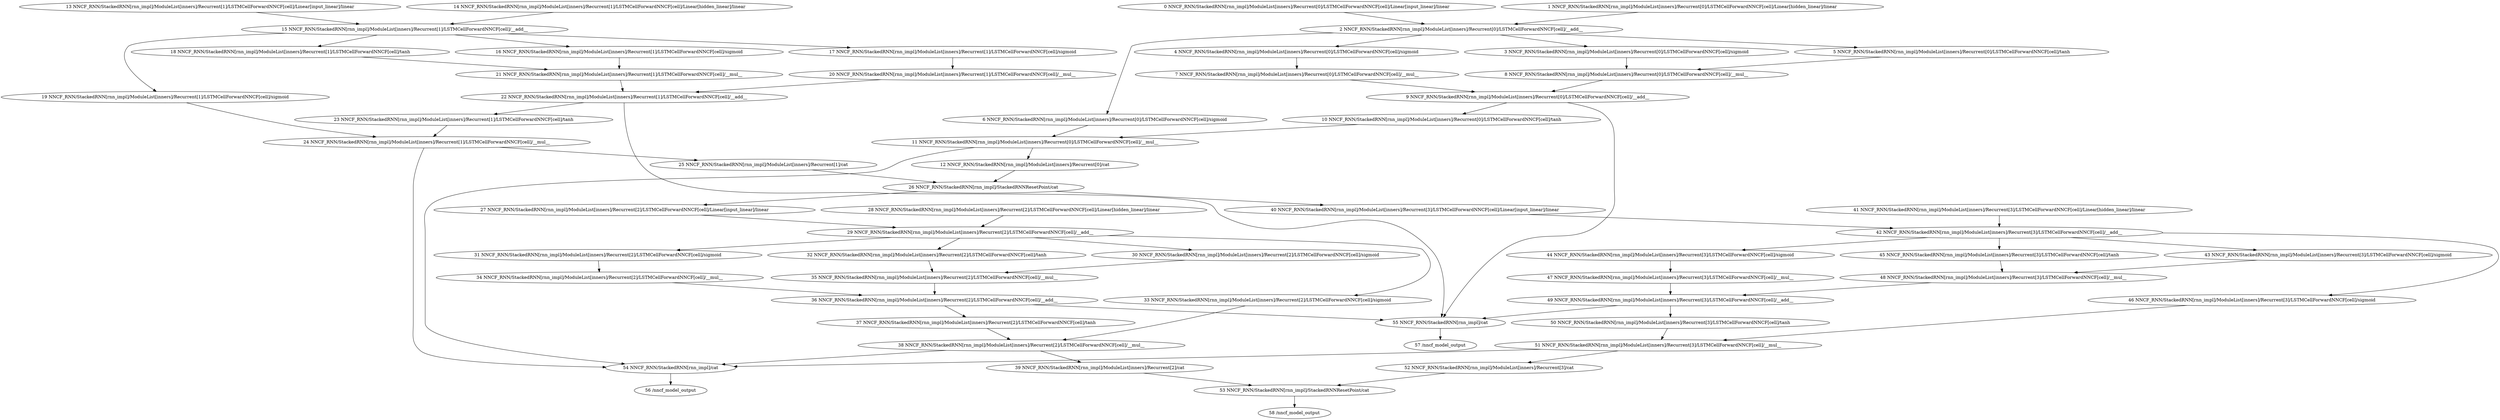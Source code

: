 strict digraph  {
"0 NNCF_RNN/StackedRNN[rnn_impl]/ModuleList[inners]/Recurrent[0]/LSTMCellForwardNNCF[cell]/Linear[input_linear]/linear" [id=0, scope="NNCF_RNN/StackedRNN[rnn_impl]/ModuleList[inners]/Recurrent[0]/LSTMCellForwardNNCF[cell]/Linear[input_linear]", type=linear];
"1 NNCF_RNN/StackedRNN[rnn_impl]/ModuleList[inners]/Recurrent[0]/LSTMCellForwardNNCF[cell]/Linear[hidden_linear]/linear" [id=1, scope="NNCF_RNN/StackedRNN[rnn_impl]/ModuleList[inners]/Recurrent[0]/LSTMCellForwardNNCF[cell]/Linear[hidden_linear]", type=linear];
"2 NNCF_RNN/StackedRNN[rnn_impl]/ModuleList[inners]/Recurrent[0]/LSTMCellForwardNNCF[cell]/__add__" [id=2, scope="NNCF_RNN/StackedRNN[rnn_impl]/ModuleList[inners]/Recurrent[0]/LSTMCellForwardNNCF[cell]", type=__add__];
"3 NNCF_RNN/StackedRNN[rnn_impl]/ModuleList[inners]/Recurrent[0]/LSTMCellForwardNNCF[cell]/sigmoid" [id=3, scope="NNCF_RNN/StackedRNN[rnn_impl]/ModuleList[inners]/Recurrent[0]/LSTMCellForwardNNCF[cell]", type=sigmoid];
"4 NNCF_RNN/StackedRNN[rnn_impl]/ModuleList[inners]/Recurrent[0]/LSTMCellForwardNNCF[cell]/sigmoid" [id=4, scope="NNCF_RNN/StackedRNN[rnn_impl]/ModuleList[inners]/Recurrent[0]/LSTMCellForwardNNCF[cell]", type=sigmoid];
"5 NNCF_RNN/StackedRNN[rnn_impl]/ModuleList[inners]/Recurrent[0]/LSTMCellForwardNNCF[cell]/tanh" [id=5, scope="NNCF_RNN/StackedRNN[rnn_impl]/ModuleList[inners]/Recurrent[0]/LSTMCellForwardNNCF[cell]", type=tanh];
"6 NNCF_RNN/StackedRNN[rnn_impl]/ModuleList[inners]/Recurrent[0]/LSTMCellForwardNNCF[cell]/sigmoid" [id=6, scope="NNCF_RNN/StackedRNN[rnn_impl]/ModuleList[inners]/Recurrent[0]/LSTMCellForwardNNCF[cell]", type=sigmoid];
"7 NNCF_RNN/StackedRNN[rnn_impl]/ModuleList[inners]/Recurrent[0]/LSTMCellForwardNNCF[cell]/__mul__" [id=7, scope="NNCF_RNN/StackedRNN[rnn_impl]/ModuleList[inners]/Recurrent[0]/LSTMCellForwardNNCF[cell]", type=__mul__];
"8 NNCF_RNN/StackedRNN[rnn_impl]/ModuleList[inners]/Recurrent[0]/LSTMCellForwardNNCF[cell]/__mul__" [id=8, scope="NNCF_RNN/StackedRNN[rnn_impl]/ModuleList[inners]/Recurrent[0]/LSTMCellForwardNNCF[cell]", type=__mul__];
"9 NNCF_RNN/StackedRNN[rnn_impl]/ModuleList[inners]/Recurrent[0]/LSTMCellForwardNNCF[cell]/__add__" [id=9, scope="NNCF_RNN/StackedRNN[rnn_impl]/ModuleList[inners]/Recurrent[0]/LSTMCellForwardNNCF[cell]", type=__add__];
"10 NNCF_RNN/StackedRNN[rnn_impl]/ModuleList[inners]/Recurrent[0]/LSTMCellForwardNNCF[cell]/tanh" [id=10, scope="NNCF_RNN/StackedRNN[rnn_impl]/ModuleList[inners]/Recurrent[0]/LSTMCellForwardNNCF[cell]", type=tanh];
"11 NNCF_RNN/StackedRNN[rnn_impl]/ModuleList[inners]/Recurrent[0]/LSTMCellForwardNNCF[cell]/__mul__" [id=11, scope="NNCF_RNN/StackedRNN[rnn_impl]/ModuleList[inners]/Recurrent[0]/LSTMCellForwardNNCF[cell]", type=__mul__];
"12 NNCF_RNN/StackedRNN[rnn_impl]/ModuleList[inners]/Recurrent[0]/cat" [id=12, scope="NNCF_RNN/StackedRNN[rnn_impl]/ModuleList[inners]/Recurrent[0]", type=cat];
"13 NNCF_RNN/StackedRNN[rnn_impl]/ModuleList[inners]/Recurrent[1]/LSTMCellForwardNNCF[cell]/Linear[input_linear]/linear" [id=13, scope="NNCF_RNN/StackedRNN[rnn_impl]/ModuleList[inners]/Recurrent[1]/LSTMCellForwardNNCF[cell]/Linear[input_linear]", type=linear];
"14 NNCF_RNN/StackedRNN[rnn_impl]/ModuleList[inners]/Recurrent[1]/LSTMCellForwardNNCF[cell]/Linear[hidden_linear]/linear" [id=14, scope="NNCF_RNN/StackedRNN[rnn_impl]/ModuleList[inners]/Recurrent[1]/LSTMCellForwardNNCF[cell]/Linear[hidden_linear]", type=linear];
"15 NNCF_RNN/StackedRNN[rnn_impl]/ModuleList[inners]/Recurrent[1]/LSTMCellForwardNNCF[cell]/__add__" [id=15, scope="NNCF_RNN/StackedRNN[rnn_impl]/ModuleList[inners]/Recurrent[1]/LSTMCellForwardNNCF[cell]", type=__add__];
"16 NNCF_RNN/StackedRNN[rnn_impl]/ModuleList[inners]/Recurrent[1]/LSTMCellForwardNNCF[cell]/sigmoid" [id=16, scope="NNCF_RNN/StackedRNN[rnn_impl]/ModuleList[inners]/Recurrent[1]/LSTMCellForwardNNCF[cell]", type=sigmoid];
"17 NNCF_RNN/StackedRNN[rnn_impl]/ModuleList[inners]/Recurrent[1]/LSTMCellForwardNNCF[cell]/sigmoid" [id=17, scope="NNCF_RNN/StackedRNN[rnn_impl]/ModuleList[inners]/Recurrent[1]/LSTMCellForwardNNCF[cell]", type=sigmoid];
"18 NNCF_RNN/StackedRNN[rnn_impl]/ModuleList[inners]/Recurrent[1]/LSTMCellForwardNNCF[cell]/tanh" [id=18, scope="NNCF_RNN/StackedRNN[rnn_impl]/ModuleList[inners]/Recurrent[1]/LSTMCellForwardNNCF[cell]", type=tanh];
"19 NNCF_RNN/StackedRNN[rnn_impl]/ModuleList[inners]/Recurrent[1]/LSTMCellForwardNNCF[cell]/sigmoid" [id=19, scope="NNCF_RNN/StackedRNN[rnn_impl]/ModuleList[inners]/Recurrent[1]/LSTMCellForwardNNCF[cell]", type=sigmoid];
"20 NNCF_RNN/StackedRNN[rnn_impl]/ModuleList[inners]/Recurrent[1]/LSTMCellForwardNNCF[cell]/__mul__" [id=20, scope="NNCF_RNN/StackedRNN[rnn_impl]/ModuleList[inners]/Recurrent[1]/LSTMCellForwardNNCF[cell]", type=__mul__];
"21 NNCF_RNN/StackedRNN[rnn_impl]/ModuleList[inners]/Recurrent[1]/LSTMCellForwardNNCF[cell]/__mul__" [id=21, scope="NNCF_RNN/StackedRNN[rnn_impl]/ModuleList[inners]/Recurrent[1]/LSTMCellForwardNNCF[cell]", type=__mul__];
"22 NNCF_RNN/StackedRNN[rnn_impl]/ModuleList[inners]/Recurrent[1]/LSTMCellForwardNNCF[cell]/__add__" [id=22, scope="NNCF_RNN/StackedRNN[rnn_impl]/ModuleList[inners]/Recurrent[1]/LSTMCellForwardNNCF[cell]", type=__add__];
"23 NNCF_RNN/StackedRNN[rnn_impl]/ModuleList[inners]/Recurrent[1]/LSTMCellForwardNNCF[cell]/tanh" [id=23, scope="NNCF_RNN/StackedRNN[rnn_impl]/ModuleList[inners]/Recurrent[1]/LSTMCellForwardNNCF[cell]", type=tanh];
"24 NNCF_RNN/StackedRNN[rnn_impl]/ModuleList[inners]/Recurrent[1]/LSTMCellForwardNNCF[cell]/__mul__" [id=24, scope="NNCF_RNN/StackedRNN[rnn_impl]/ModuleList[inners]/Recurrent[1]/LSTMCellForwardNNCF[cell]", type=__mul__];
"25 NNCF_RNN/StackedRNN[rnn_impl]/ModuleList[inners]/Recurrent[1]/cat" [id=25, scope="NNCF_RNN/StackedRNN[rnn_impl]/ModuleList[inners]/Recurrent[1]", type=cat];
"26 NNCF_RNN/StackedRNN[rnn_impl]/StackedRNNResetPoint/cat" [id=26, scope="NNCF_RNN/StackedRNN[rnn_impl]/StackedRNNResetPoint", type=cat];
"27 NNCF_RNN/StackedRNN[rnn_impl]/ModuleList[inners]/Recurrent[2]/LSTMCellForwardNNCF[cell]/Linear[input_linear]/linear" [id=27, scope="NNCF_RNN/StackedRNN[rnn_impl]/ModuleList[inners]/Recurrent[2]/LSTMCellForwardNNCF[cell]/Linear[input_linear]", type=linear];
"28 NNCF_RNN/StackedRNN[rnn_impl]/ModuleList[inners]/Recurrent[2]/LSTMCellForwardNNCF[cell]/Linear[hidden_linear]/linear" [id=28, scope="NNCF_RNN/StackedRNN[rnn_impl]/ModuleList[inners]/Recurrent[2]/LSTMCellForwardNNCF[cell]/Linear[hidden_linear]", type=linear];
"29 NNCF_RNN/StackedRNN[rnn_impl]/ModuleList[inners]/Recurrent[2]/LSTMCellForwardNNCF[cell]/__add__" [id=29, scope="NNCF_RNN/StackedRNN[rnn_impl]/ModuleList[inners]/Recurrent[2]/LSTMCellForwardNNCF[cell]", type=__add__];
"30 NNCF_RNN/StackedRNN[rnn_impl]/ModuleList[inners]/Recurrent[2]/LSTMCellForwardNNCF[cell]/sigmoid" [id=30, scope="NNCF_RNN/StackedRNN[rnn_impl]/ModuleList[inners]/Recurrent[2]/LSTMCellForwardNNCF[cell]", type=sigmoid];
"31 NNCF_RNN/StackedRNN[rnn_impl]/ModuleList[inners]/Recurrent[2]/LSTMCellForwardNNCF[cell]/sigmoid" [id=31, scope="NNCF_RNN/StackedRNN[rnn_impl]/ModuleList[inners]/Recurrent[2]/LSTMCellForwardNNCF[cell]", type=sigmoid];
"32 NNCF_RNN/StackedRNN[rnn_impl]/ModuleList[inners]/Recurrent[2]/LSTMCellForwardNNCF[cell]/tanh" [id=32, scope="NNCF_RNN/StackedRNN[rnn_impl]/ModuleList[inners]/Recurrent[2]/LSTMCellForwardNNCF[cell]", type=tanh];
"33 NNCF_RNN/StackedRNN[rnn_impl]/ModuleList[inners]/Recurrent[2]/LSTMCellForwardNNCF[cell]/sigmoid" [id=33, scope="NNCF_RNN/StackedRNN[rnn_impl]/ModuleList[inners]/Recurrent[2]/LSTMCellForwardNNCF[cell]", type=sigmoid];
"34 NNCF_RNN/StackedRNN[rnn_impl]/ModuleList[inners]/Recurrent[2]/LSTMCellForwardNNCF[cell]/__mul__" [id=34, scope="NNCF_RNN/StackedRNN[rnn_impl]/ModuleList[inners]/Recurrent[2]/LSTMCellForwardNNCF[cell]", type=__mul__];
"35 NNCF_RNN/StackedRNN[rnn_impl]/ModuleList[inners]/Recurrent[2]/LSTMCellForwardNNCF[cell]/__mul__" [id=35, scope="NNCF_RNN/StackedRNN[rnn_impl]/ModuleList[inners]/Recurrent[2]/LSTMCellForwardNNCF[cell]", type=__mul__];
"36 NNCF_RNN/StackedRNN[rnn_impl]/ModuleList[inners]/Recurrent[2]/LSTMCellForwardNNCF[cell]/__add__" [id=36, scope="NNCF_RNN/StackedRNN[rnn_impl]/ModuleList[inners]/Recurrent[2]/LSTMCellForwardNNCF[cell]", type=__add__];
"37 NNCF_RNN/StackedRNN[rnn_impl]/ModuleList[inners]/Recurrent[2]/LSTMCellForwardNNCF[cell]/tanh" [id=37, scope="NNCF_RNN/StackedRNN[rnn_impl]/ModuleList[inners]/Recurrent[2]/LSTMCellForwardNNCF[cell]", type=tanh];
"38 NNCF_RNN/StackedRNN[rnn_impl]/ModuleList[inners]/Recurrent[2]/LSTMCellForwardNNCF[cell]/__mul__" [id=38, scope="NNCF_RNN/StackedRNN[rnn_impl]/ModuleList[inners]/Recurrent[2]/LSTMCellForwardNNCF[cell]", type=__mul__];
"39 NNCF_RNN/StackedRNN[rnn_impl]/ModuleList[inners]/Recurrent[2]/cat" [id=39, scope="NNCF_RNN/StackedRNN[rnn_impl]/ModuleList[inners]/Recurrent[2]", type=cat];
"40 NNCF_RNN/StackedRNN[rnn_impl]/ModuleList[inners]/Recurrent[3]/LSTMCellForwardNNCF[cell]/Linear[input_linear]/linear" [id=40, scope="NNCF_RNN/StackedRNN[rnn_impl]/ModuleList[inners]/Recurrent[3]/LSTMCellForwardNNCF[cell]/Linear[input_linear]", type=linear];
"41 NNCF_RNN/StackedRNN[rnn_impl]/ModuleList[inners]/Recurrent[3]/LSTMCellForwardNNCF[cell]/Linear[hidden_linear]/linear" [id=41, scope="NNCF_RNN/StackedRNN[rnn_impl]/ModuleList[inners]/Recurrent[3]/LSTMCellForwardNNCF[cell]/Linear[hidden_linear]", type=linear];
"42 NNCF_RNN/StackedRNN[rnn_impl]/ModuleList[inners]/Recurrent[3]/LSTMCellForwardNNCF[cell]/__add__" [id=42, scope="NNCF_RNN/StackedRNN[rnn_impl]/ModuleList[inners]/Recurrent[3]/LSTMCellForwardNNCF[cell]", type=__add__];
"43 NNCF_RNN/StackedRNN[rnn_impl]/ModuleList[inners]/Recurrent[3]/LSTMCellForwardNNCF[cell]/sigmoid" [id=43, scope="NNCF_RNN/StackedRNN[rnn_impl]/ModuleList[inners]/Recurrent[3]/LSTMCellForwardNNCF[cell]", type=sigmoid];
"44 NNCF_RNN/StackedRNN[rnn_impl]/ModuleList[inners]/Recurrent[3]/LSTMCellForwardNNCF[cell]/sigmoid" [id=44, scope="NNCF_RNN/StackedRNN[rnn_impl]/ModuleList[inners]/Recurrent[3]/LSTMCellForwardNNCF[cell]", type=sigmoid];
"45 NNCF_RNN/StackedRNN[rnn_impl]/ModuleList[inners]/Recurrent[3]/LSTMCellForwardNNCF[cell]/tanh" [id=45, scope="NNCF_RNN/StackedRNN[rnn_impl]/ModuleList[inners]/Recurrent[3]/LSTMCellForwardNNCF[cell]", type=tanh];
"46 NNCF_RNN/StackedRNN[rnn_impl]/ModuleList[inners]/Recurrent[3]/LSTMCellForwardNNCF[cell]/sigmoid" [id=46, scope="NNCF_RNN/StackedRNN[rnn_impl]/ModuleList[inners]/Recurrent[3]/LSTMCellForwardNNCF[cell]", type=sigmoid];
"47 NNCF_RNN/StackedRNN[rnn_impl]/ModuleList[inners]/Recurrent[3]/LSTMCellForwardNNCF[cell]/__mul__" [id=47, scope="NNCF_RNN/StackedRNN[rnn_impl]/ModuleList[inners]/Recurrent[3]/LSTMCellForwardNNCF[cell]", type=__mul__];
"48 NNCF_RNN/StackedRNN[rnn_impl]/ModuleList[inners]/Recurrent[3]/LSTMCellForwardNNCF[cell]/__mul__" [id=48, scope="NNCF_RNN/StackedRNN[rnn_impl]/ModuleList[inners]/Recurrent[3]/LSTMCellForwardNNCF[cell]", type=__mul__];
"49 NNCF_RNN/StackedRNN[rnn_impl]/ModuleList[inners]/Recurrent[3]/LSTMCellForwardNNCF[cell]/__add__" [id=49, scope="NNCF_RNN/StackedRNN[rnn_impl]/ModuleList[inners]/Recurrent[3]/LSTMCellForwardNNCF[cell]", type=__add__];
"50 NNCF_RNN/StackedRNN[rnn_impl]/ModuleList[inners]/Recurrent[3]/LSTMCellForwardNNCF[cell]/tanh" [id=50, scope="NNCF_RNN/StackedRNN[rnn_impl]/ModuleList[inners]/Recurrent[3]/LSTMCellForwardNNCF[cell]", type=tanh];
"51 NNCF_RNN/StackedRNN[rnn_impl]/ModuleList[inners]/Recurrent[3]/LSTMCellForwardNNCF[cell]/__mul__" [id=51, scope="NNCF_RNN/StackedRNN[rnn_impl]/ModuleList[inners]/Recurrent[3]/LSTMCellForwardNNCF[cell]", type=__mul__];
"52 NNCF_RNN/StackedRNN[rnn_impl]/ModuleList[inners]/Recurrent[3]/cat" [id=52, scope="NNCF_RNN/StackedRNN[rnn_impl]/ModuleList[inners]/Recurrent[3]", type=cat];
"53 NNCF_RNN/StackedRNN[rnn_impl]/StackedRNNResetPoint/cat" [id=53, scope="NNCF_RNN/StackedRNN[rnn_impl]/StackedRNNResetPoint", type=cat];
"54 NNCF_RNN/StackedRNN[rnn_impl]/cat" [id=54, scope="NNCF_RNN/StackedRNN[rnn_impl]", type=cat];
"55 NNCF_RNN/StackedRNN[rnn_impl]/cat" [id=55, scope="NNCF_RNN/StackedRNN[rnn_impl]", type=cat];
"56 /nncf_model_output" [id=56, scope="", type=nncf_model_output];
"57 /nncf_model_output" [id=57, scope="", type=nncf_model_output];
"58 /nncf_model_output" [id=58, scope="", type=nncf_model_output];
"0 NNCF_RNN/StackedRNN[rnn_impl]/ModuleList[inners]/Recurrent[0]/LSTMCellForwardNNCF[cell]/Linear[input_linear]/linear" -> "2 NNCF_RNN/StackedRNN[rnn_impl]/ModuleList[inners]/Recurrent[0]/LSTMCellForwardNNCF[cell]/__add__";
"1 NNCF_RNN/StackedRNN[rnn_impl]/ModuleList[inners]/Recurrent[0]/LSTMCellForwardNNCF[cell]/Linear[hidden_linear]/linear" -> "2 NNCF_RNN/StackedRNN[rnn_impl]/ModuleList[inners]/Recurrent[0]/LSTMCellForwardNNCF[cell]/__add__";
"2 NNCF_RNN/StackedRNN[rnn_impl]/ModuleList[inners]/Recurrent[0]/LSTMCellForwardNNCF[cell]/__add__" -> "3 NNCF_RNN/StackedRNN[rnn_impl]/ModuleList[inners]/Recurrent[0]/LSTMCellForwardNNCF[cell]/sigmoid";
"2 NNCF_RNN/StackedRNN[rnn_impl]/ModuleList[inners]/Recurrent[0]/LSTMCellForwardNNCF[cell]/__add__" -> "4 NNCF_RNN/StackedRNN[rnn_impl]/ModuleList[inners]/Recurrent[0]/LSTMCellForwardNNCF[cell]/sigmoid";
"2 NNCF_RNN/StackedRNN[rnn_impl]/ModuleList[inners]/Recurrent[0]/LSTMCellForwardNNCF[cell]/__add__" -> "5 NNCF_RNN/StackedRNN[rnn_impl]/ModuleList[inners]/Recurrent[0]/LSTMCellForwardNNCF[cell]/tanh";
"2 NNCF_RNN/StackedRNN[rnn_impl]/ModuleList[inners]/Recurrent[0]/LSTMCellForwardNNCF[cell]/__add__" -> "6 NNCF_RNN/StackedRNN[rnn_impl]/ModuleList[inners]/Recurrent[0]/LSTMCellForwardNNCF[cell]/sigmoid";
"3 NNCF_RNN/StackedRNN[rnn_impl]/ModuleList[inners]/Recurrent[0]/LSTMCellForwardNNCF[cell]/sigmoid" -> "8 NNCF_RNN/StackedRNN[rnn_impl]/ModuleList[inners]/Recurrent[0]/LSTMCellForwardNNCF[cell]/__mul__";
"4 NNCF_RNN/StackedRNN[rnn_impl]/ModuleList[inners]/Recurrent[0]/LSTMCellForwardNNCF[cell]/sigmoid" -> "7 NNCF_RNN/StackedRNN[rnn_impl]/ModuleList[inners]/Recurrent[0]/LSTMCellForwardNNCF[cell]/__mul__";
"5 NNCF_RNN/StackedRNN[rnn_impl]/ModuleList[inners]/Recurrent[0]/LSTMCellForwardNNCF[cell]/tanh" -> "8 NNCF_RNN/StackedRNN[rnn_impl]/ModuleList[inners]/Recurrent[0]/LSTMCellForwardNNCF[cell]/__mul__";
"7 NNCF_RNN/StackedRNN[rnn_impl]/ModuleList[inners]/Recurrent[0]/LSTMCellForwardNNCF[cell]/__mul__" -> "9 NNCF_RNN/StackedRNN[rnn_impl]/ModuleList[inners]/Recurrent[0]/LSTMCellForwardNNCF[cell]/__add__";
"8 NNCF_RNN/StackedRNN[rnn_impl]/ModuleList[inners]/Recurrent[0]/LSTMCellForwardNNCF[cell]/__mul__" -> "9 NNCF_RNN/StackedRNN[rnn_impl]/ModuleList[inners]/Recurrent[0]/LSTMCellForwardNNCF[cell]/__add__";
"6 NNCF_RNN/StackedRNN[rnn_impl]/ModuleList[inners]/Recurrent[0]/LSTMCellForwardNNCF[cell]/sigmoid" -> "11 NNCF_RNN/StackedRNN[rnn_impl]/ModuleList[inners]/Recurrent[0]/LSTMCellForwardNNCF[cell]/__mul__";
"9 NNCF_RNN/StackedRNN[rnn_impl]/ModuleList[inners]/Recurrent[0]/LSTMCellForwardNNCF[cell]/__add__" -> "10 NNCF_RNN/StackedRNN[rnn_impl]/ModuleList[inners]/Recurrent[0]/LSTMCellForwardNNCF[cell]/tanh";
"9 NNCF_RNN/StackedRNN[rnn_impl]/ModuleList[inners]/Recurrent[0]/LSTMCellForwardNNCF[cell]/__add__" -> "55 NNCF_RNN/StackedRNN[rnn_impl]/cat";
"10 NNCF_RNN/StackedRNN[rnn_impl]/ModuleList[inners]/Recurrent[0]/LSTMCellForwardNNCF[cell]/tanh" -> "11 NNCF_RNN/StackedRNN[rnn_impl]/ModuleList[inners]/Recurrent[0]/LSTMCellForwardNNCF[cell]/__mul__";
"11 NNCF_RNN/StackedRNN[rnn_impl]/ModuleList[inners]/Recurrent[0]/LSTMCellForwardNNCF[cell]/__mul__" -> "12 NNCF_RNN/StackedRNN[rnn_impl]/ModuleList[inners]/Recurrent[0]/cat";
"11 NNCF_RNN/StackedRNN[rnn_impl]/ModuleList[inners]/Recurrent[0]/LSTMCellForwardNNCF[cell]/__mul__" -> "54 NNCF_RNN/StackedRNN[rnn_impl]/cat";
"12 NNCF_RNN/StackedRNN[rnn_impl]/ModuleList[inners]/Recurrent[0]/cat" -> "26 NNCF_RNN/StackedRNN[rnn_impl]/StackedRNNResetPoint/cat";
"13 NNCF_RNN/StackedRNN[rnn_impl]/ModuleList[inners]/Recurrent[1]/LSTMCellForwardNNCF[cell]/Linear[input_linear]/linear" -> "15 NNCF_RNN/StackedRNN[rnn_impl]/ModuleList[inners]/Recurrent[1]/LSTMCellForwardNNCF[cell]/__add__";
"14 NNCF_RNN/StackedRNN[rnn_impl]/ModuleList[inners]/Recurrent[1]/LSTMCellForwardNNCF[cell]/Linear[hidden_linear]/linear" -> "15 NNCF_RNN/StackedRNN[rnn_impl]/ModuleList[inners]/Recurrent[1]/LSTMCellForwardNNCF[cell]/__add__";
"15 NNCF_RNN/StackedRNN[rnn_impl]/ModuleList[inners]/Recurrent[1]/LSTMCellForwardNNCF[cell]/__add__" -> "16 NNCF_RNN/StackedRNN[rnn_impl]/ModuleList[inners]/Recurrent[1]/LSTMCellForwardNNCF[cell]/sigmoid";
"15 NNCF_RNN/StackedRNN[rnn_impl]/ModuleList[inners]/Recurrent[1]/LSTMCellForwardNNCF[cell]/__add__" -> "17 NNCF_RNN/StackedRNN[rnn_impl]/ModuleList[inners]/Recurrent[1]/LSTMCellForwardNNCF[cell]/sigmoid";
"15 NNCF_RNN/StackedRNN[rnn_impl]/ModuleList[inners]/Recurrent[1]/LSTMCellForwardNNCF[cell]/__add__" -> "18 NNCF_RNN/StackedRNN[rnn_impl]/ModuleList[inners]/Recurrent[1]/LSTMCellForwardNNCF[cell]/tanh";
"15 NNCF_RNN/StackedRNN[rnn_impl]/ModuleList[inners]/Recurrent[1]/LSTMCellForwardNNCF[cell]/__add__" -> "19 NNCF_RNN/StackedRNN[rnn_impl]/ModuleList[inners]/Recurrent[1]/LSTMCellForwardNNCF[cell]/sigmoid";
"16 NNCF_RNN/StackedRNN[rnn_impl]/ModuleList[inners]/Recurrent[1]/LSTMCellForwardNNCF[cell]/sigmoid" -> "21 NNCF_RNN/StackedRNN[rnn_impl]/ModuleList[inners]/Recurrent[1]/LSTMCellForwardNNCF[cell]/__mul__";
"17 NNCF_RNN/StackedRNN[rnn_impl]/ModuleList[inners]/Recurrent[1]/LSTMCellForwardNNCF[cell]/sigmoid" -> "20 NNCF_RNN/StackedRNN[rnn_impl]/ModuleList[inners]/Recurrent[1]/LSTMCellForwardNNCF[cell]/__mul__";
"18 NNCF_RNN/StackedRNN[rnn_impl]/ModuleList[inners]/Recurrent[1]/LSTMCellForwardNNCF[cell]/tanh" -> "21 NNCF_RNN/StackedRNN[rnn_impl]/ModuleList[inners]/Recurrent[1]/LSTMCellForwardNNCF[cell]/__mul__";
"19 NNCF_RNN/StackedRNN[rnn_impl]/ModuleList[inners]/Recurrent[1]/LSTMCellForwardNNCF[cell]/sigmoid" -> "24 NNCF_RNN/StackedRNN[rnn_impl]/ModuleList[inners]/Recurrent[1]/LSTMCellForwardNNCF[cell]/__mul__";
"20 NNCF_RNN/StackedRNN[rnn_impl]/ModuleList[inners]/Recurrent[1]/LSTMCellForwardNNCF[cell]/__mul__" -> "22 NNCF_RNN/StackedRNN[rnn_impl]/ModuleList[inners]/Recurrent[1]/LSTMCellForwardNNCF[cell]/__add__";
"21 NNCF_RNN/StackedRNN[rnn_impl]/ModuleList[inners]/Recurrent[1]/LSTMCellForwardNNCF[cell]/__mul__" -> "22 NNCF_RNN/StackedRNN[rnn_impl]/ModuleList[inners]/Recurrent[1]/LSTMCellForwardNNCF[cell]/__add__";
"22 NNCF_RNN/StackedRNN[rnn_impl]/ModuleList[inners]/Recurrent[1]/LSTMCellForwardNNCF[cell]/__add__" -> "23 NNCF_RNN/StackedRNN[rnn_impl]/ModuleList[inners]/Recurrent[1]/LSTMCellForwardNNCF[cell]/tanh";
"22 NNCF_RNN/StackedRNN[rnn_impl]/ModuleList[inners]/Recurrent[1]/LSTMCellForwardNNCF[cell]/__add__" -> "55 NNCF_RNN/StackedRNN[rnn_impl]/cat";
"23 NNCF_RNN/StackedRNN[rnn_impl]/ModuleList[inners]/Recurrent[1]/LSTMCellForwardNNCF[cell]/tanh" -> "24 NNCF_RNN/StackedRNN[rnn_impl]/ModuleList[inners]/Recurrent[1]/LSTMCellForwardNNCF[cell]/__mul__";
"24 NNCF_RNN/StackedRNN[rnn_impl]/ModuleList[inners]/Recurrent[1]/LSTMCellForwardNNCF[cell]/__mul__" -> "25 NNCF_RNN/StackedRNN[rnn_impl]/ModuleList[inners]/Recurrent[1]/cat";
"24 NNCF_RNN/StackedRNN[rnn_impl]/ModuleList[inners]/Recurrent[1]/LSTMCellForwardNNCF[cell]/__mul__" -> "54 NNCF_RNN/StackedRNN[rnn_impl]/cat";
"25 NNCF_RNN/StackedRNN[rnn_impl]/ModuleList[inners]/Recurrent[1]/cat" -> "26 NNCF_RNN/StackedRNN[rnn_impl]/StackedRNNResetPoint/cat";
"26 NNCF_RNN/StackedRNN[rnn_impl]/StackedRNNResetPoint/cat" -> "27 NNCF_RNN/StackedRNN[rnn_impl]/ModuleList[inners]/Recurrent[2]/LSTMCellForwardNNCF[cell]/Linear[input_linear]/linear";
"26 NNCF_RNN/StackedRNN[rnn_impl]/StackedRNNResetPoint/cat" -> "40 NNCF_RNN/StackedRNN[rnn_impl]/ModuleList[inners]/Recurrent[3]/LSTMCellForwardNNCF[cell]/Linear[input_linear]/linear";
"27 NNCF_RNN/StackedRNN[rnn_impl]/ModuleList[inners]/Recurrent[2]/LSTMCellForwardNNCF[cell]/Linear[input_linear]/linear" -> "29 NNCF_RNN/StackedRNN[rnn_impl]/ModuleList[inners]/Recurrent[2]/LSTMCellForwardNNCF[cell]/__add__";
"28 NNCF_RNN/StackedRNN[rnn_impl]/ModuleList[inners]/Recurrent[2]/LSTMCellForwardNNCF[cell]/Linear[hidden_linear]/linear" -> "29 NNCF_RNN/StackedRNN[rnn_impl]/ModuleList[inners]/Recurrent[2]/LSTMCellForwardNNCF[cell]/__add__";
"29 NNCF_RNN/StackedRNN[rnn_impl]/ModuleList[inners]/Recurrent[2]/LSTMCellForwardNNCF[cell]/__add__" -> "30 NNCF_RNN/StackedRNN[rnn_impl]/ModuleList[inners]/Recurrent[2]/LSTMCellForwardNNCF[cell]/sigmoid";
"29 NNCF_RNN/StackedRNN[rnn_impl]/ModuleList[inners]/Recurrent[2]/LSTMCellForwardNNCF[cell]/__add__" -> "31 NNCF_RNN/StackedRNN[rnn_impl]/ModuleList[inners]/Recurrent[2]/LSTMCellForwardNNCF[cell]/sigmoid";
"29 NNCF_RNN/StackedRNN[rnn_impl]/ModuleList[inners]/Recurrent[2]/LSTMCellForwardNNCF[cell]/__add__" -> "32 NNCF_RNN/StackedRNN[rnn_impl]/ModuleList[inners]/Recurrent[2]/LSTMCellForwardNNCF[cell]/tanh";
"29 NNCF_RNN/StackedRNN[rnn_impl]/ModuleList[inners]/Recurrent[2]/LSTMCellForwardNNCF[cell]/__add__" -> "33 NNCF_RNN/StackedRNN[rnn_impl]/ModuleList[inners]/Recurrent[2]/LSTMCellForwardNNCF[cell]/sigmoid";
"30 NNCF_RNN/StackedRNN[rnn_impl]/ModuleList[inners]/Recurrent[2]/LSTMCellForwardNNCF[cell]/sigmoid" -> "35 NNCF_RNN/StackedRNN[rnn_impl]/ModuleList[inners]/Recurrent[2]/LSTMCellForwardNNCF[cell]/__mul__";
"31 NNCF_RNN/StackedRNN[rnn_impl]/ModuleList[inners]/Recurrent[2]/LSTMCellForwardNNCF[cell]/sigmoid" -> "34 NNCF_RNN/StackedRNN[rnn_impl]/ModuleList[inners]/Recurrent[2]/LSTMCellForwardNNCF[cell]/__mul__";
"32 NNCF_RNN/StackedRNN[rnn_impl]/ModuleList[inners]/Recurrent[2]/LSTMCellForwardNNCF[cell]/tanh" -> "35 NNCF_RNN/StackedRNN[rnn_impl]/ModuleList[inners]/Recurrent[2]/LSTMCellForwardNNCF[cell]/__mul__";
"33 NNCF_RNN/StackedRNN[rnn_impl]/ModuleList[inners]/Recurrent[2]/LSTMCellForwardNNCF[cell]/sigmoid" -> "38 NNCF_RNN/StackedRNN[rnn_impl]/ModuleList[inners]/Recurrent[2]/LSTMCellForwardNNCF[cell]/__mul__";
"34 NNCF_RNN/StackedRNN[rnn_impl]/ModuleList[inners]/Recurrent[2]/LSTMCellForwardNNCF[cell]/__mul__" -> "36 NNCF_RNN/StackedRNN[rnn_impl]/ModuleList[inners]/Recurrent[2]/LSTMCellForwardNNCF[cell]/__add__";
"35 NNCF_RNN/StackedRNN[rnn_impl]/ModuleList[inners]/Recurrent[2]/LSTMCellForwardNNCF[cell]/__mul__" -> "36 NNCF_RNN/StackedRNN[rnn_impl]/ModuleList[inners]/Recurrent[2]/LSTMCellForwardNNCF[cell]/__add__";
"36 NNCF_RNN/StackedRNN[rnn_impl]/ModuleList[inners]/Recurrent[2]/LSTMCellForwardNNCF[cell]/__add__" -> "37 NNCF_RNN/StackedRNN[rnn_impl]/ModuleList[inners]/Recurrent[2]/LSTMCellForwardNNCF[cell]/tanh";
"36 NNCF_RNN/StackedRNN[rnn_impl]/ModuleList[inners]/Recurrent[2]/LSTMCellForwardNNCF[cell]/__add__" -> "55 NNCF_RNN/StackedRNN[rnn_impl]/cat";
"37 NNCF_RNN/StackedRNN[rnn_impl]/ModuleList[inners]/Recurrent[2]/LSTMCellForwardNNCF[cell]/tanh" -> "38 NNCF_RNN/StackedRNN[rnn_impl]/ModuleList[inners]/Recurrent[2]/LSTMCellForwardNNCF[cell]/__mul__";
"38 NNCF_RNN/StackedRNN[rnn_impl]/ModuleList[inners]/Recurrent[2]/LSTMCellForwardNNCF[cell]/__mul__" -> "39 NNCF_RNN/StackedRNN[rnn_impl]/ModuleList[inners]/Recurrent[2]/cat";
"38 NNCF_RNN/StackedRNN[rnn_impl]/ModuleList[inners]/Recurrent[2]/LSTMCellForwardNNCF[cell]/__mul__" -> "54 NNCF_RNN/StackedRNN[rnn_impl]/cat";
"39 NNCF_RNN/StackedRNN[rnn_impl]/ModuleList[inners]/Recurrent[2]/cat" -> "53 NNCF_RNN/StackedRNN[rnn_impl]/StackedRNNResetPoint/cat";
"40 NNCF_RNN/StackedRNN[rnn_impl]/ModuleList[inners]/Recurrent[3]/LSTMCellForwardNNCF[cell]/Linear[input_linear]/linear" -> "42 NNCF_RNN/StackedRNN[rnn_impl]/ModuleList[inners]/Recurrent[3]/LSTMCellForwardNNCF[cell]/__add__";
"41 NNCF_RNN/StackedRNN[rnn_impl]/ModuleList[inners]/Recurrent[3]/LSTMCellForwardNNCF[cell]/Linear[hidden_linear]/linear" -> "42 NNCF_RNN/StackedRNN[rnn_impl]/ModuleList[inners]/Recurrent[3]/LSTMCellForwardNNCF[cell]/__add__";
"42 NNCF_RNN/StackedRNN[rnn_impl]/ModuleList[inners]/Recurrent[3]/LSTMCellForwardNNCF[cell]/__add__" -> "43 NNCF_RNN/StackedRNN[rnn_impl]/ModuleList[inners]/Recurrent[3]/LSTMCellForwardNNCF[cell]/sigmoid";
"42 NNCF_RNN/StackedRNN[rnn_impl]/ModuleList[inners]/Recurrent[3]/LSTMCellForwardNNCF[cell]/__add__" -> "44 NNCF_RNN/StackedRNN[rnn_impl]/ModuleList[inners]/Recurrent[3]/LSTMCellForwardNNCF[cell]/sigmoid";
"42 NNCF_RNN/StackedRNN[rnn_impl]/ModuleList[inners]/Recurrent[3]/LSTMCellForwardNNCF[cell]/__add__" -> "45 NNCF_RNN/StackedRNN[rnn_impl]/ModuleList[inners]/Recurrent[3]/LSTMCellForwardNNCF[cell]/tanh";
"42 NNCF_RNN/StackedRNN[rnn_impl]/ModuleList[inners]/Recurrent[3]/LSTMCellForwardNNCF[cell]/__add__" -> "46 NNCF_RNN/StackedRNN[rnn_impl]/ModuleList[inners]/Recurrent[3]/LSTMCellForwardNNCF[cell]/sigmoid";
"43 NNCF_RNN/StackedRNN[rnn_impl]/ModuleList[inners]/Recurrent[3]/LSTMCellForwardNNCF[cell]/sigmoid" -> "48 NNCF_RNN/StackedRNN[rnn_impl]/ModuleList[inners]/Recurrent[3]/LSTMCellForwardNNCF[cell]/__mul__";
"44 NNCF_RNN/StackedRNN[rnn_impl]/ModuleList[inners]/Recurrent[3]/LSTMCellForwardNNCF[cell]/sigmoid" -> "47 NNCF_RNN/StackedRNN[rnn_impl]/ModuleList[inners]/Recurrent[3]/LSTMCellForwardNNCF[cell]/__mul__";
"45 NNCF_RNN/StackedRNN[rnn_impl]/ModuleList[inners]/Recurrent[3]/LSTMCellForwardNNCF[cell]/tanh" -> "48 NNCF_RNN/StackedRNN[rnn_impl]/ModuleList[inners]/Recurrent[3]/LSTMCellForwardNNCF[cell]/__mul__";
"46 NNCF_RNN/StackedRNN[rnn_impl]/ModuleList[inners]/Recurrent[3]/LSTMCellForwardNNCF[cell]/sigmoid" -> "51 NNCF_RNN/StackedRNN[rnn_impl]/ModuleList[inners]/Recurrent[3]/LSTMCellForwardNNCF[cell]/__mul__";
"47 NNCF_RNN/StackedRNN[rnn_impl]/ModuleList[inners]/Recurrent[3]/LSTMCellForwardNNCF[cell]/__mul__" -> "49 NNCF_RNN/StackedRNN[rnn_impl]/ModuleList[inners]/Recurrent[3]/LSTMCellForwardNNCF[cell]/__add__";
"48 NNCF_RNN/StackedRNN[rnn_impl]/ModuleList[inners]/Recurrent[3]/LSTMCellForwardNNCF[cell]/__mul__" -> "49 NNCF_RNN/StackedRNN[rnn_impl]/ModuleList[inners]/Recurrent[3]/LSTMCellForwardNNCF[cell]/__add__";
"49 NNCF_RNN/StackedRNN[rnn_impl]/ModuleList[inners]/Recurrent[3]/LSTMCellForwardNNCF[cell]/__add__" -> "50 NNCF_RNN/StackedRNN[rnn_impl]/ModuleList[inners]/Recurrent[3]/LSTMCellForwardNNCF[cell]/tanh";
"49 NNCF_RNN/StackedRNN[rnn_impl]/ModuleList[inners]/Recurrent[3]/LSTMCellForwardNNCF[cell]/__add__" -> "55 NNCF_RNN/StackedRNN[rnn_impl]/cat";
"50 NNCF_RNN/StackedRNN[rnn_impl]/ModuleList[inners]/Recurrent[3]/LSTMCellForwardNNCF[cell]/tanh" -> "51 NNCF_RNN/StackedRNN[rnn_impl]/ModuleList[inners]/Recurrent[3]/LSTMCellForwardNNCF[cell]/__mul__";
"51 NNCF_RNN/StackedRNN[rnn_impl]/ModuleList[inners]/Recurrent[3]/LSTMCellForwardNNCF[cell]/__mul__" -> "52 NNCF_RNN/StackedRNN[rnn_impl]/ModuleList[inners]/Recurrent[3]/cat";
"51 NNCF_RNN/StackedRNN[rnn_impl]/ModuleList[inners]/Recurrent[3]/LSTMCellForwardNNCF[cell]/__mul__" -> "54 NNCF_RNN/StackedRNN[rnn_impl]/cat";
"52 NNCF_RNN/StackedRNN[rnn_impl]/ModuleList[inners]/Recurrent[3]/cat" -> "53 NNCF_RNN/StackedRNN[rnn_impl]/StackedRNNResetPoint/cat";
"53 NNCF_RNN/StackedRNN[rnn_impl]/StackedRNNResetPoint/cat" -> "58 /nncf_model_output";
"54 NNCF_RNN/StackedRNN[rnn_impl]/cat" -> "56 /nncf_model_output";
"55 NNCF_RNN/StackedRNN[rnn_impl]/cat" -> "57 /nncf_model_output";
}
